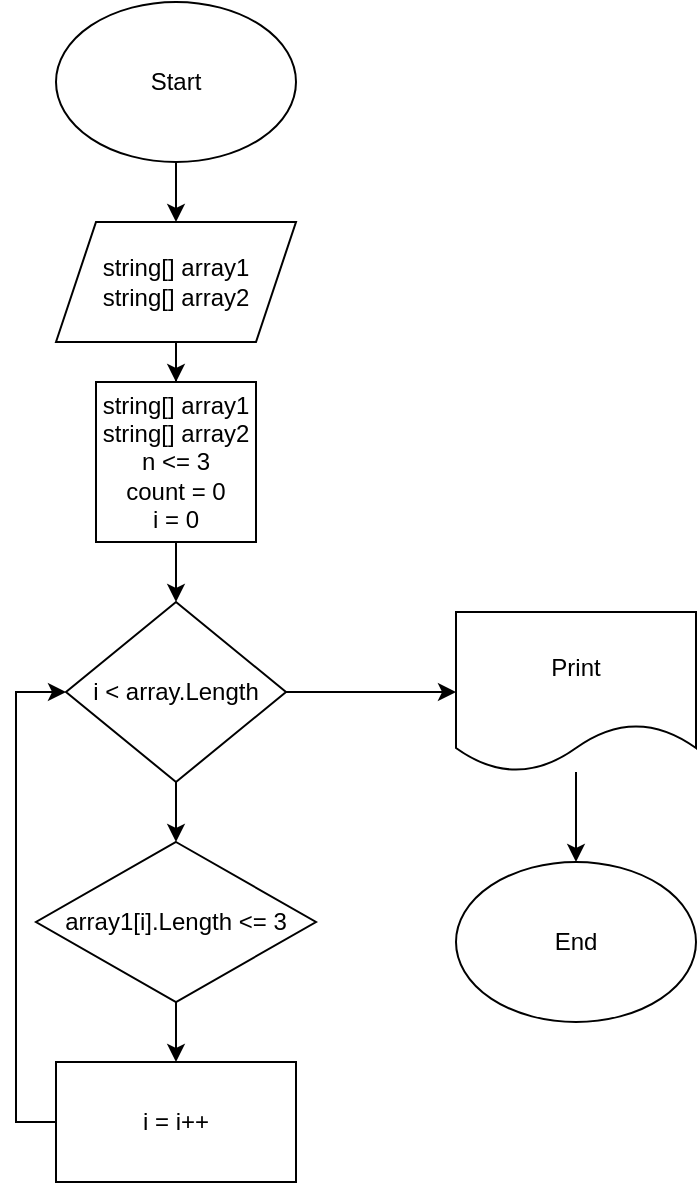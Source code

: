 <mxfile version="21.3.2" type="device">
  <diagram name="Страница 1" id="syM_iH9VP_BBGGefgDlC">
    <mxGraphModel dx="956" dy="546" grid="1" gridSize="10" guides="1" tooltips="1" connect="1" arrows="1" fold="1" page="1" pageScale="1" pageWidth="827" pageHeight="1169" math="0" shadow="0">
      <root>
        <mxCell id="0" />
        <mxCell id="1" parent="0" />
        <mxCell id="C_vNNTHTgsqhqqGvPc-5-1" value="" style="ellipse;whiteSpace=wrap;html=1;" vertex="1" parent="1">
          <mxGeometry x="340" y="10" width="120" height="80" as="geometry" />
        </mxCell>
        <mxCell id="C_vNNTHTgsqhqqGvPc-5-8" value="" style="endArrow=classic;html=1;rounded=0;entryX=0.5;entryY=0;entryDx=0;entryDy=0;" edge="1" parent="1">
          <mxGeometry width="50" height="50" relative="1" as="geometry">
            <mxPoint x="400" y="90" as="sourcePoint" />
            <mxPoint x="400" y="120" as="targetPoint" />
          </mxGeometry>
        </mxCell>
        <mxCell id="C_vNNTHTgsqhqqGvPc-5-31" value="Start" style="text;html=1;strokeColor=none;fillColor=none;align=center;verticalAlign=middle;whiteSpace=wrap;rounded=0;" vertex="1" parent="1">
          <mxGeometry x="370" y="35" width="60" height="30" as="geometry" />
        </mxCell>
        <mxCell id="C_vNNTHTgsqhqqGvPc-5-55" value="" style="edgeStyle=orthogonalEdgeStyle;rounded=0;orthogonalLoop=1;jettySize=auto;html=1;" edge="1" parent="1" source="C_vNNTHTgsqhqqGvPc-5-52" target="C_vNNTHTgsqhqqGvPc-5-54">
          <mxGeometry relative="1" as="geometry" />
        </mxCell>
        <mxCell id="C_vNNTHTgsqhqqGvPc-5-52" value="string[] array1&lt;br&gt;string[] array2" style="shape=parallelogram;perimeter=parallelogramPerimeter;whiteSpace=wrap;html=1;fixedSize=1;" vertex="1" parent="1">
          <mxGeometry x="340" y="120" width="120" height="60" as="geometry" />
        </mxCell>
        <mxCell id="C_vNNTHTgsqhqqGvPc-5-57" value="" style="edgeStyle=orthogonalEdgeStyle;rounded=0;orthogonalLoop=1;jettySize=auto;html=1;" edge="1" parent="1" source="C_vNNTHTgsqhqqGvPc-5-54" target="C_vNNTHTgsqhqqGvPc-5-56">
          <mxGeometry relative="1" as="geometry" />
        </mxCell>
        <mxCell id="C_vNNTHTgsqhqqGvPc-5-54" value="string[] array1&lt;br&gt;string[] array2&lt;br&gt;n &amp;lt;= 3&lt;br&gt;count = 0&lt;br&gt;i = 0" style="whiteSpace=wrap;html=1;aspect=fixed;" vertex="1" parent="1">
          <mxGeometry x="360" y="200" width="80" height="80" as="geometry" />
        </mxCell>
        <mxCell id="C_vNNTHTgsqhqqGvPc-5-59" value="" style="edgeStyle=orthogonalEdgeStyle;rounded=0;orthogonalLoop=1;jettySize=auto;html=1;" edge="1" parent="1" source="C_vNNTHTgsqhqqGvPc-5-56" target="C_vNNTHTgsqhqqGvPc-5-58">
          <mxGeometry relative="1" as="geometry" />
        </mxCell>
        <mxCell id="C_vNNTHTgsqhqqGvPc-5-64" value="" style="edgeStyle=orthogonalEdgeStyle;rounded=0;orthogonalLoop=1;jettySize=auto;html=1;" edge="1" parent="1" source="C_vNNTHTgsqhqqGvPc-5-56" target="C_vNNTHTgsqhqqGvPc-5-63">
          <mxGeometry relative="1" as="geometry" />
        </mxCell>
        <mxCell id="C_vNNTHTgsqhqqGvPc-5-56" value="i &amp;lt; array.Length" style="rhombus;whiteSpace=wrap;html=1;" vertex="1" parent="1">
          <mxGeometry x="345" y="310" width="110" height="90" as="geometry" />
        </mxCell>
        <mxCell id="C_vNNTHTgsqhqqGvPc-5-61" value="" style="edgeStyle=orthogonalEdgeStyle;rounded=0;orthogonalLoop=1;jettySize=auto;html=1;" edge="1" parent="1" source="C_vNNTHTgsqhqqGvPc-5-58" target="C_vNNTHTgsqhqqGvPc-5-60">
          <mxGeometry relative="1" as="geometry" />
        </mxCell>
        <mxCell id="C_vNNTHTgsqhqqGvPc-5-58" value="array1[i].Length &amp;lt;= 3" style="rhombus;whiteSpace=wrap;html=1;" vertex="1" parent="1">
          <mxGeometry x="330" y="430" width="140" height="80" as="geometry" />
        </mxCell>
        <mxCell id="C_vNNTHTgsqhqqGvPc-5-62" style="edgeStyle=orthogonalEdgeStyle;rounded=0;orthogonalLoop=1;jettySize=auto;html=1;entryX=0;entryY=0.5;entryDx=0;entryDy=0;" edge="1" parent="1" source="C_vNNTHTgsqhqqGvPc-5-60" target="C_vNNTHTgsqhqqGvPc-5-56">
          <mxGeometry relative="1" as="geometry">
            <Array as="points">
              <mxPoint x="320" y="570" />
              <mxPoint x="320" y="355" />
            </Array>
          </mxGeometry>
        </mxCell>
        <mxCell id="C_vNNTHTgsqhqqGvPc-5-60" value="i = i++" style="rounded=0;whiteSpace=wrap;html=1;" vertex="1" parent="1">
          <mxGeometry x="340" y="540" width="120" height="60" as="geometry" />
        </mxCell>
        <mxCell id="C_vNNTHTgsqhqqGvPc-5-66" value="" style="edgeStyle=orthogonalEdgeStyle;rounded=0;orthogonalLoop=1;jettySize=auto;html=1;" edge="1" parent="1" source="C_vNNTHTgsqhqqGvPc-5-63" target="C_vNNTHTgsqhqqGvPc-5-65">
          <mxGeometry relative="1" as="geometry" />
        </mxCell>
        <mxCell id="C_vNNTHTgsqhqqGvPc-5-63" value="Print" style="shape=document;whiteSpace=wrap;html=1;boundedLbl=1;" vertex="1" parent="1">
          <mxGeometry x="540" y="315" width="120" height="80" as="geometry" />
        </mxCell>
        <mxCell id="C_vNNTHTgsqhqqGvPc-5-65" value="End" style="ellipse;whiteSpace=wrap;html=1;" vertex="1" parent="1">
          <mxGeometry x="540" y="440" width="120" height="80" as="geometry" />
        </mxCell>
      </root>
    </mxGraphModel>
  </diagram>
</mxfile>
